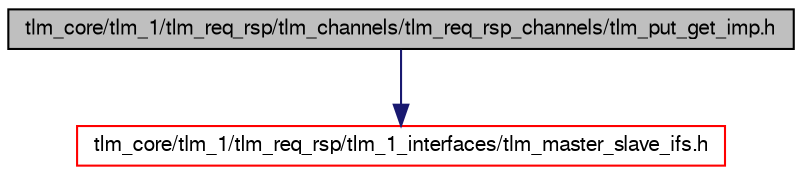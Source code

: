 digraph G
{
  edge [fontname="FreeSans",fontsize="10",labelfontname="FreeSans",labelfontsize="10"];
  node [fontname="FreeSans",fontsize="10",shape=record];
  Node1 [label="tlm_core/tlm_1/tlm_req_rsp/tlm_channels/tlm_req_rsp_channels/tlm_put_get_imp.h",height=0.2,width=0.4,color="black", fillcolor="grey75", style="filled" fontcolor="black"];
  Node1 -> Node2 [color="midnightblue",fontsize="10",style="solid",fontname="FreeSans"];
  Node2 [label="tlm_core/tlm_1/tlm_req_rsp/tlm_1_interfaces/tlm_master_slave_ifs.h",height=0.2,width=0.4,color="red", fillcolor="white", style="filled",URL="$a00131.html"];
}

